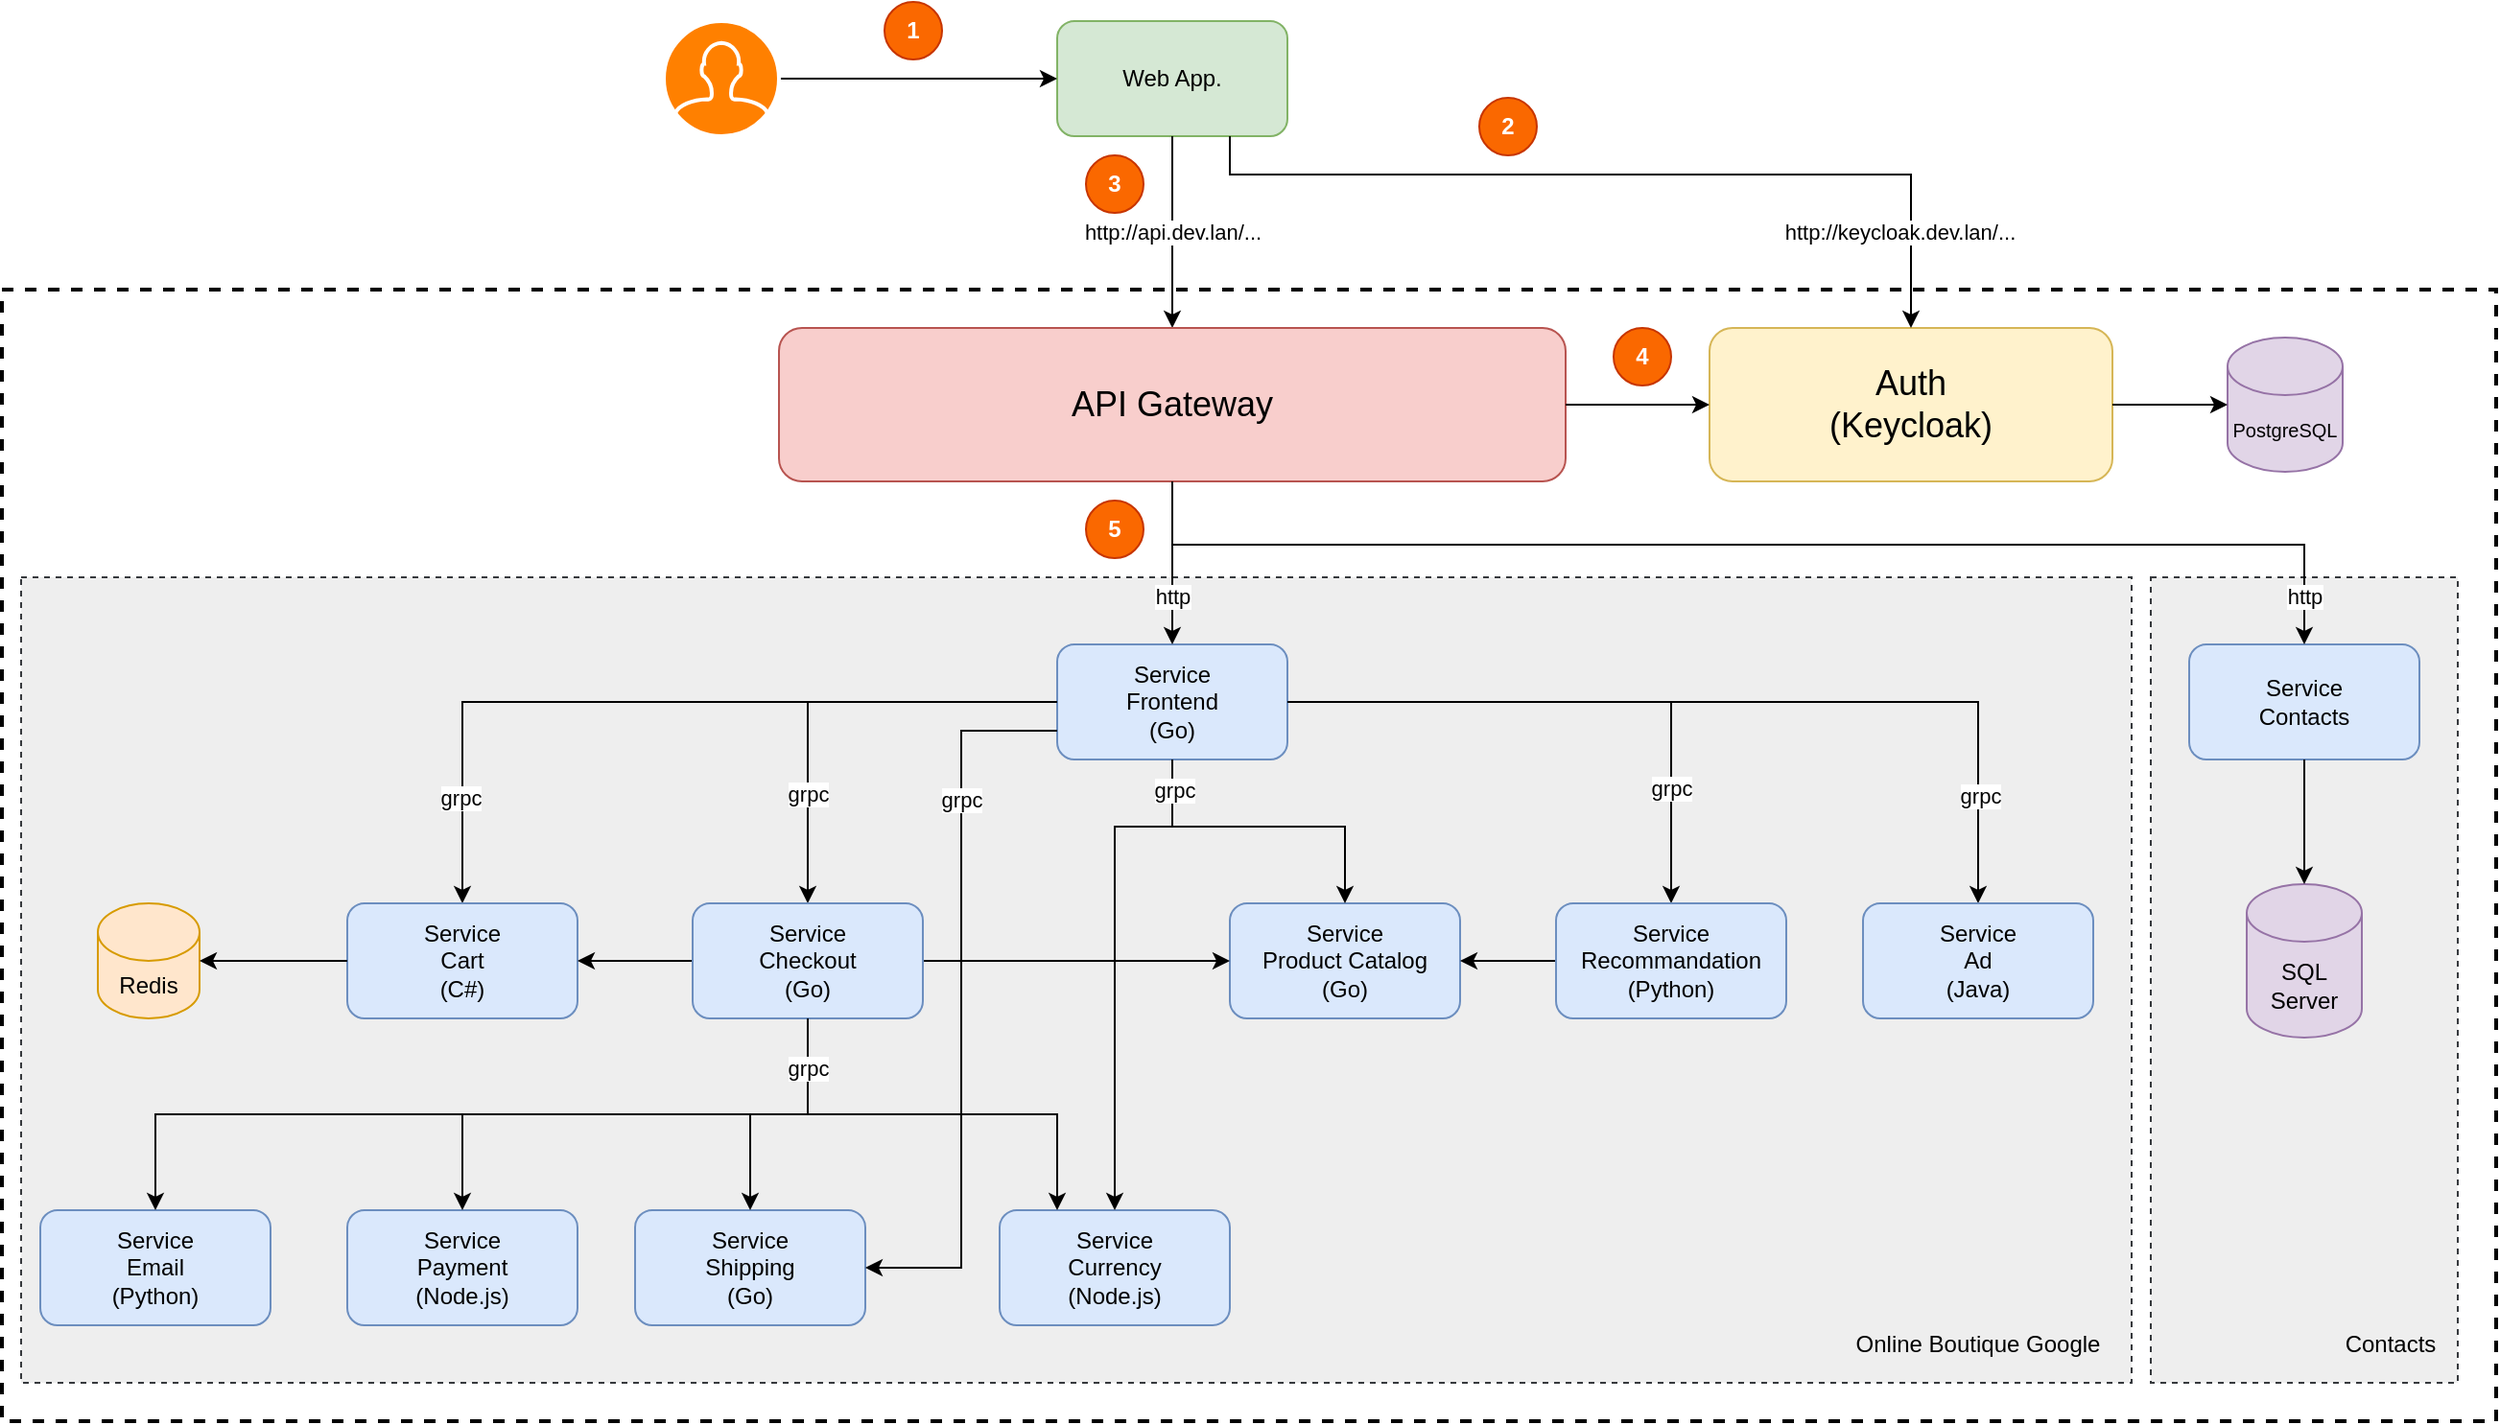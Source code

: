 <mxfile version="15.8.4" type="device" pages="2"><diagram id="ncrWYFS7H_1I_OTuiFj_" name="Architecture globale"><mxGraphModel dx="2253" dy="852" grid="1" gridSize="10" guides="1" tooltips="1" connect="1" arrows="1" fold="1" page="1" pageScale="1" pageWidth="827" pageHeight="1169" math="0" shadow="0"><root><mxCell id="0"/><mxCell id="1" parent="0"/><mxCell id="r9352gxIqqGegj9Z-Byj-1" value="&lt;font style=&quot;font-size: 18px&quot;&gt;API Gateway&lt;br&gt;(KrakenD)&lt;br&gt;&lt;/font&gt;" style="text;html=1;strokeColor=none;fillColor=none;align=center;verticalAlign=middle;whiteSpace=wrap;rounded=0;" parent="1" vertex="1"><mxGeometry x="40" y="230" width="450" height="80" as="geometry"/></mxCell><mxCell id="beOJBz7Zru_AAt3ty4Yt-54" value="" style="rounded=0;whiteSpace=wrap;html=1;dashed=1;strokeWidth=2;" parent="1" vertex="1"><mxGeometry x="-490" y="210" width="1300" height="590" as="geometry"/></mxCell><mxCell id="beOJBz7Zru_AAt3ty4Yt-60" value="" style="rounded=0;whiteSpace=wrap;html=1;strokeWidth=1;fillColor=#eeeeee;strokeColor=#36393d;dashed=1;" parent="1" vertex="1"><mxGeometry x="630" y="360" width="160" height="420" as="geometry"/></mxCell><mxCell id="beOJBz7Zru_AAt3ty4Yt-59" value="" style="rounded=0;whiteSpace=wrap;html=1;strokeWidth=1;fillColor=#eeeeee;strokeColor=#36393d;dashed=1;" parent="1" vertex="1"><mxGeometry x="-480" y="360" width="1100" height="420" as="geometry"/></mxCell><mxCell id="beOJBz7Zru_AAt3ty4Yt-1" value="Web App." style="rounded=1;whiteSpace=wrap;html=1;fillColor=#d5e8d4;strokeColor=#82b366;" parent="1" vertex="1"><mxGeometry x="60" y="70" width="120" height="60" as="geometry"/></mxCell><mxCell id="beOJBz7Zru_AAt3ty4Yt-3" value="Service&lt;br&gt;Frontend&lt;br&gt;(Go)" style="rounded=1;whiteSpace=wrap;html=1;fillColor=#dae8fc;strokeColor=#6c8ebf;" parent="1" vertex="1"><mxGeometry x="60" y="395" width="120" height="60" as="geometry"/></mxCell><mxCell id="beOJBz7Zru_AAt3ty4Yt-4" value="http://api.dev.lan/..." style="endArrow=classic;startArrow=none;html=1;exitX=0.5;exitY=1;exitDx=0;exitDy=0;startFill=0;" parent="1" source="beOJBz7Zru_AAt3ty4Yt-1" target="beOJBz7Zru_AAt3ty4Yt-2" edge="1"><mxGeometry width="50" height="50" relative="1" as="geometry"><mxPoint x="220" y="260" as="sourcePoint"/><mxPoint x="270" y="210" as="targetPoint"/></mxGeometry></mxCell><mxCell id="beOJBz7Zru_AAt3ty4Yt-8" value="Service&lt;br&gt;Contacts" style="rounded=1;whiteSpace=wrap;html=1;fillColor=#dae8fc;strokeColor=#6c8ebf;" parent="1" vertex="1"><mxGeometry x="650" y="395" width="120" height="60" as="geometry"/></mxCell><mxCell id="beOJBz7Zru_AAt3ty4Yt-18" style="edgeStyle=orthogonalEdgeStyle;rounded=0;orthogonalLoop=1;jettySize=auto;html=1;startArrow=none;startFill=0;exitX=0;exitY=0.5;exitDx=0;exitDy=0;entryX=0.5;entryY=0;entryDx=0;entryDy=0;" parent="1" source="beOJBz7Zru_AAt3ty4Yt-3" target="beOJBz7Zru_AAt3ty4Yt-14" edge="1"><mxGeometry relative="1" as="geometry"><mxPoint x="120" y="583" as="sourcePoint"/><mxPoint x="-110" y="708" as="targetPoint"/><Array as="points"><mxPoint x="-250" y="425"/></Array></mxGeometry></mxCell><mxCell id="beOJBz7Zru_AAt3ty4Yt-40" value="grpc" style="edgeLabel;html=1;align=center;verticalAlign=middle;resizable=0;points=[];" parent="beOJBz7Zru_AAt3ty4Yt-18" vertex="1" connectable="0"><mxGeometry x="0.735" y="-1" relative="1" as="geometry"><mxPoint as="offset"/></mxGeometry></mxCell><mxCell id="beOJBz7Zru_AAt3ty4Yt-20" style="edgeStyle=orthogonalEdgeStyle;rounded=0;orthogonalLoop=1;jettySize=auto;html=1;entryX=0.5;entryY=0;entryDx=0;entryDy=0;startArrow=none;startFill=0;" parent="1" source="beOJBz7Zru_AAt3ty4Yt-3" target="beOJBz7Zru_AAt3ty4Yt-19" edge="1"><mxGeometry relative="1" as="geometry"/></mxCell><mxCell id="beOJBz7Zru_AAt3ty4Yt-43" value="grpc" style="edgeLabel;html=1;align=center;verticalAlign=middle;resizable=0;points=[];" parent="beOJBz7Zru_AAt3ty4Yt-20" vertex="1" connectable="0"><mxGeometry x="0.607" relative="1" as="geometry"><mxPoint as="offset"/></mxGeometry></mxCell><mxCell id="beOJBz7Zru_AAt3ty4Yt-22" style="edgeStyle=orthogonalEdgeStyle;rounded=0;orthogonalLoop=1;jettySize=auto;html=1;startArrow=none;startFill=0;exitX=0;exitY=0.5;exitDx=0;exitDy=0;" parent="1" source="beOJBz7Zru_AAt3ty4Yt-3" target="beOJBz7Zru_AAt3ty4Yt-21" edge="1"><mxGeometry relative="1" as="geometry"><mxPoint x="50" y="420" as="sourcePoint"/></mxGeometry></mxCell><mxCell id="beOJBz7Zru_AAt3ty4Yt-39" value="grpc" style="edgeLabel;html=1;align=center;verticalAlign=middle;resizable=0;points=[];" parent="beOJBz7Zru_AAt3ty4Yt-22" vertex="1" connectable="0"><mxGeometry x="0.515" relative="1" as="geometry"><mxPoint as="offset"/></mxGeometry></mxCell><mxCell id="beOJBz7Zru_AAt3ty4Yt-24" style="edgeStyle=orthogonalEdgeStyle;rounded=0;orthogonalLoop=1;jettySize=auto;html=1;startArrow=none;startFill=0;exitX=1;exitY=0.5;exitDx=0;exitDy=0;" parent="1" source="beOJBz7Zru_AAt3ty4Yt-3" target="beOJBz7Zru_AAt3ty4Yt-23" edge="1"><mxGeometry relative="1" as="geometry"/></mxCell><mxCell id="beOJBz7Zru_AAt3ty4Yt-44" value="grpc" style="edgeLabel;html=1;align=center;verticalAlign=middle;resizable=0;points=[];" parent="beOJBz7Zru_AAt3ty4Yt-24" vertex="1" connectable="0"><mxGeometry x="0.759" y="1" relative="1" as="geometry"><mxPoint as="offset"/></mxGeometry></mxCell><mxCell id="beOJBz7Zru_AAt3ty4Yt-12" value="Service&lt;br&gt;Product Catalog&lt;br&gt;(Go)" style="rounded=1;whiteSpace=wrap;html=1;fillColor=#dae8fc;strokeColor=#6c8ebf;" parent="1" vertex="1"><mxGeometry x="150" y="530" width="120" height="60" as="geometry"/></mxCell><mxCell id="beOJBz7Zru_AAt3ty4Yt-13" style="edgeStyle=orthogonalEdgeStyle;rounded=0;orthogonalLoop=1;jettySize=auto;html=1;entryX=0.5;entryY=0;entryDx=0;entryDy=0;startArrow=none;startFill=0;" parent="1" source="beOJBz7Zru_AAt3ty4Yt-3" target="beOJBz7Zru_AAt3ty4Yt-12" edge="1"><mxGeometry relative="1" as="geometry"><Array as="points"><mxPoint x="120" y="490"/><mxPoint x="210" y="490"/></Array></mxGeometry></mxCell><mxCell id="beOJBz7Zru_AAt3ty4Yt-14" value="Service&lt;br&gt;Cart&lt;br&gt;(C#)" style="rounded=1;whiteSpace=wrap;html=1;fillColor=#dae8fc;strokeColor=#6c8ebf;" parent="1" vertex="1"><mxGeometry x="-310" y="530" width="120" height="60" as="geometry"/></mxCell><mxCell id="beOJBz7Zru_AAt3ty4Yt-16" value="Redis" style="shape=cylinder3;whiteSpace=wrap;html=1;boundedLbl=1;backgroundOutline=1;size=15;fillColor=#ffe6cc;strokeColor=#d79b00;" parent="1" vertex="1"><mxGeometry x="-440" y="530" width="53" height="60" as="geometry"/></mxCell><mxCell id="beOJBz7Zru_AAt3ty4Yt-17" style="edgeStyle=orthogonalEdgeStyle;rounded=0;orthogonalLoop=1;jettySize=auto;html=1;startArrow=none;startFill=0;entryX=1;entryY=0.5;entryDx=0;entryDy=0;entryPerimeter=0;" parent="1" source="beOJBz7Zru_AAt3ty4Yt-14" target="beOJBz7Zru_AAt3ty4Yt-16" edge="1"><mxGeometry relative="1" as="geometry"><mxPoint x="-390" y="560" as="targetPoint"/></mxGeometry></mxCell><mxCell id="beOJBz7Zru_AAt3ty4Yt-25" style="edgeStyle=orthogonalEdgeStyle;rounded=0;orthogonalLoop=1;jettySize=auto;html=1;entryX=1;entryY=0.5;entryDx=0;entryDy=0;startArrow=none;startFill=0;" parent="1" source="beOJBz7Zru_AAt3ty4Yt-19" target="beOJBz7Zru_AAt3ty4Yt-12" edge="1"><mxGeometry relative="1" as="geometry"/></mxCell><mxCell id="beOJBz7Zru_AAt3ty4Yt-19" value="Service&lt;br&gt;Recommandation&lt;br&gt;(Python)" style="rounded=1;whiteSpace=wrap;html=1;fillColor=#dae8fc;strokeColor=#6c8ebf;" parent="1" vertex="1"><mxGeometry x="320" y="530" width="120" height="60" as="geometry"/></mxCell><mxCell id="beOJBz7Zru_AAt3ty4Yt-26" style="edgeStyle=orthogonalEdgeStyle;rounded=0;orthogonalLoop=1;jettySize=auto;html=1;entryX=0;entryY=0.5;entryDx=0;entryDy=0;startArrow=none;startFill=0;" parent="1" source="beOJBz7Zru_AAt3ty4Yt-21" target="beOJBz7Zru_AAt3ty4Yt-12" edge="1"><mxGeometry relative="1" as="geometry"/></mxCell><mxCell id="beOJBz7Zru_AAt3ty4Yt-28" style="edgeStyle=orthogonalEdgeStyle;rounded=0;orthogonalLoop=1;jettySize=auto;html=1;entryX=1;entryY=0.5;entryDx=0;entryDy=0;startArrow=none;startFill=0;" parent="1" source="beOJBz7Zru_AAt3ty4Yt-21" target="beOJBz7Zru_AAt3ty4Yt-14" edge="1"><mxGeometry relative="1" as="geometry"/></mxCell><mxCell id="beOJBz7Zru_AAt3ty4Yt-21" value="Service&lt;br&gt;Checkout&lt;br&gt;(Go)" style="rounded=1;whiteSpace=wrap;html=1;fillColor=#dae8fc;strokeColor=#6c8ebf;" parent="1" vertex="1"><mxGeometry x="-130" y="530" width="120" height="60" as="geometry"/></mxCell><mxCell id="beOJBz7Zru_AAt3ty4Yt-23" value="Service&lt;br&gt;Ad&lt;br&gt;(Java)" style="rounded=1;whiteSpace=wrap;html=1;fillColor=#dae8fc;strokeColor=#6c8ebf;" parent="1" vertex="1"><mxGeometry x="480" y="530" width="120" height="60" as="geometry"/></mxCell><mxCell id="beOJBz7Zru_AAt3ty4Yt-27" value="Service&lt;br&gt;Currency&lt;br&gt;(Node.js)" style="rounded=1;whiteSpace=wrap;html=1;fillColor=#dae8fc;strokeColor=#6c8ebf;" parent="1" vertex="1"><mxGeometry x="30" y="690" width="120" height="60" as="geometry"/></mxCell><mxCell id="beOJBz7Zru_AAt3ty4Yt-38" style="edgeStyle=orthogonalEdgeStyle;rounded=0;orthogonalLoop=1;jettySize=auto;html=1;startArrow=none;startFill=0;" parent="1" source="beOJBz7Zru_AAt3ty4Yt-3" target="beOJBz7Zru_AAt3ty4Yt-27" edge="1"><mxGeometry relative="1" as="geometry"><Array as="points"><mxPoint x="120" y="490"/><mxPoint x="90" y="490"/></Array></mxGeometry></mxCell><mxCell id="beOJBz7Zru_AAt3ty4Yt-42" value="grpc" style="edgeLabel;html=1;align=center;verticalAlign=middle;resizable=0;points=[];" parent="beOJBz7Zru_AAt3ty4Yt-38" vertex="1" connectable="0"><mxGeometry x="-0.879" y="1" relative="1" as="geometry"><mxPoint as="offset"/></mxGeometry></mxCell><mxCell id="beOJBz7Zru_AAt3ty4Yt-29" style="edgeStyle=orthogonalEdgeStyle;rounded=0;orthogonalLoop=1;jettySize=auto;html=1;entryX=0.25;entryY=0;entryDx=0;entryDy=0;startArrow=none;startFill=0;" parent="1" source="beOJBz7Zru_AAt3ty4Yt-21" target="beOJBz7Zru_AAt3ty4Yt-27" edge="1"><mxGeometry relative="1" as="geometry"><Array as="points"><mxPoint x="-70" y="640"/><mxPoint x="60" y="640"/></Array></mxGeometry></mxCell><mxCell id="beOJBz7Zru_AAt3ty4Yt-31" value="Service&lt;br&gt;Shipping&lt;br&gt;(Go)" style="rounded=1;whiteSpace=wrap;html=1;fillColor=#dae8fc;strokeColor=#6c8ebf;" parent="1" vertex="1"><mxGeometry x="-160" y="690" width="120" height="60" as="geometry"/></mxCell><mxCell id="beOJBz7Zru_AAt3ty4Yt-37" style="edgeStyle=orthogonalEdgeStyle;rounded=0;orthogonalLoop=1;jettySize=auto;html=1;entryX=1;entryY=0.5;entryDx=0;entryDy=0;startArrow=none;startFill=0;" parent="1" source="beOJBz7Zru_AAt3ty4Yt-3" target="beOJBz7Zru_AAt3ty4Yt-31" edge="1"><mxGeometry relative="1" as="geometry"><Array as="points"><mxPoint x="10" y="440"/><mxPoint x="10" y="720"/></Array></mxGeometry></mxCell><mxCell id="beOJBz7Zru_AAt3ty4Yt-41" value="grpc" style="edgeLabel;html=1;align=center;verticalAlign=middle;resizable=0;points=[];" parent="beOJBz7Zru_AAt3ty4Yt-37" vertex="1" connectable="0"><mxGeometry x="-0.547" relative="1" as="geometry"><mxPoint as="offset"/></mxGeometry></mxCell><mxCell id="beOJBz7Zru_AAt3ty4Yt-34" style="edgeStyle=orthogonalEdgeStyle;rounded=0;orthogonalLoop=1;jettySize=auto;html=1;startArrow=none;startFill=0;" parent="1" source="beOJBz7Zru_AAt3ty4Yt-21" target="beOJBz7Zru_AAt3ty4Yt-31" edge="1"><mxGeometry relative="1" as="geometry"/></mxCell><mxCell id="beOJBz7Zru_AAt3ty4Yt-32" value="Service&lt;br&gt;Payment&lt;br&gt;(Node.js)" style="rounded=1;whiteSpace=wrap;html=1;fillColor=#dae8fc;strokeColor=#6c8ebf;" parent="1" vertex="1"><mxGeometry x="-310" y="690" width="120" height="60" as="geometry"/></mxCell><mxCell id="beOJBz7Zru_AAt3ty4Yt-35" style="edgeStyle=orthogonalEdgeStyle;rounded=0;orthogonalLoop=1;jettySize=auto;html=1;entryX=0.5;entryY=0;entryDx=0;entryDy=0;startArrow=none;startFill=0;" parent="1" source="beOJBz7Zru_AAt3ty4Yt-21" target="beOJBz7Zru_AAt3ty4Yt-32" edge="1"><mxGeometry relative="1" as="geometry"><Array as="points"><mxPoint x="-70" y="640"/><mxPoint x="-250" y="640"/></Array></mxGeometry></mxCell><mxCell id="beOJBz7Zru_AAt3ty4Yt-33" value="Service&lt;br&gt;Email&lt;br&gt;(Python)" style="rounded=1;whiteSpace=wrap;html=1;fillColor=#dae8fc;strokeColor=#6c8ebf;" parent="1" vertex="1"><mxGeometry x="-470" y="690" width="120" height="60" as="geometry"/></mxCell><mxCell id="beOJBz7Zru_AAt3ty4Yt-36" style="edgeStyle=orthogonalEdgeStyle;rounded=0;orthogonalLoop=1;jettySize=auto;html=1;startArrow=none;startFill=0;" parent="1" source="beOJBz7Zru_AAt3ty4Yt-21" target="beOJBz7Zru_AAt3ty4Yt-33" edge="1"><mxGeometry relative="1" as="geometry"><Array as="points"><mxPoint x="-70" y="640"/><mxPoint x="-410" y="640"/></Array></mxGeometry></mxCell><mxCell id="beOJBz7Zru_AAt3ty4Yt-45" value="grpc" style="edgeLabel;html=1;align=center;verticalAlign=middle;resizable=0;points=[];" parent="beOJBz7Zru_AAt3ty4Yt-36" vertex="1" connectable="0"><mxGeometry x="-0.882" relative="1" as="geometry"><mxPoint as="offset"/></mxGeometry></mxCell><mxCell id="beOJBz7Zru_AAt3ty4Yt-46" value="SQL Server" style="shape=cylinder3;whiteSpace=wrap;html=1;boundedLbl=1;backgroundOutline=1;size=15;fillColor=#e1d5e7;strokeColor=#9673a6;" parent="1" vertex="1"><mxGeometry x="680" y="520" width="60" height="80" as="geometry"/></mxCell><mxCell id="beOJBz7Zru_AAt3ty4Yt-47" style="edgeStyle=orthogonalEdgeStyle;rounded=0;orthogonalLoop=1;jettySize=auto;html=1;startArrow=none;startFill=0;" parent="1" source="beOJBz7Zru_AAt3ty4Yt-8" target="beOJBz7Zru_AAt3ty4Yt-46" edge="1"><mxGeometry relative="1" as="geometry"/></mxCell><mxCell id="beOJBz7Zru_AAt3ty4Yt-58" value="" style="shape=image;verticalLabelPosition=bottom;labelBackgroundColor=#ffffff;verticalAlign=top;aspect=fixed;imageAspect=0;image=https://cdn.freelogovectors.net/wp-content/uploads/2018/11/kubernetes-logo.png;" parent="1" vertex="1"><mxGeometry x="-480" y="220" width="258.15" height="70" as="geometry"/></mxCell><mxCell id="beOJBz7Zru_AAt3ty4Yt-61" value="Online Boutique Google" style="text;html=1;strokeColor=none;fillColor=none;align=center;verticalAlign=middle;whiteSpace=wrap;rounded=0;dashed=1;" parent="1" vertex="1"><mxGeometry x="470" y="750" width="140" height="20" as="geometry"/></mxCell><mxCell id="beOJBz7Zru_AAt3ty4Yt-62" value="Contacts" style="text;html=1;strokeColor=none;fillColor=none;align=center;verticalAlign=middle;whiteSpace=wrap;rounded=0;dashed=1;" parent="1" vertex="1"><mxGeometry x="720" y="750" width="70" height="20" as="geometry"/></mxCell><mxCell id="2qHLphwVKg-cbxP_bZPg-2" value="" style="group" parent="1" vertex="1" connectable="0"><mxGeometry x="-85" y="230" width="410" height="80" as="geometry"/></mxCell><mxCell id="beOJBz7Zru_AAt3ty4Yt-2" value="&lt;span style=&quot;font-size: 18px&quot;&gt;API Gateway&lt;/span&gt;&lt;br style=&quot;font-size: 18px&quot;&gt;" style="rounded=1;whiteSpace=wrap;html=1;fillColor=#f8cecc;strokeColor=#b85450;" parent="2qHLphwVKg-cbxP_bZPg-2" vertex="1"><mxGeometry width="410" height="80" as="geometry"/></mxCell><mxCell id="HlkXSlyeyyx_UeYWChHq-25" value="" style="shape=image;verticalLabelPosition=bottom;labelBackgroundColor=#ffffff;verticalAlign=top;aspect=fixed;imageAspect=0;image=https://bigmongolian.com/wp-content/uploads/2020/10/376475c4b1b2837da3e9a470184e996f.png;" vertex="1" parent="2qHLphwVKg-cbxP_bZPg-2"><mxGeometry x="269.56" y="43" width="140.44" height="37" as="geometry"/></mxCell><mxCell id="beOJBz7Zru_AAt3ty4Yt-51" style="edgeStyle=orthogonalEdgeStyle;rounded=0;orthogonalLoop=1;jettySize=auto;html=1;startArrow=none;startFill=0;exitX=0.5;exitY=1;exitDx=0;exitDy=0;" parent="1" source="beOJBz7Zru_AAt3ty4Yt-2" target="beOJBz7Zru_AAt3ty4Yt-8" edge="1"><mxGeometry relative="1" as="geometry"><Array as="points"><mxPoint x="120" y="343"/><mxPoint x="710" y="343"/></Array></mxGeometry></mxCell><mxCell id="beOJBz7Zru_AAt3ty4Yt-53" value="http" style="edgeLabel;html=1;align=center;verticalAlign=middle;resizable=0;points=[];" parent="beOJBz7Zru_AAt3ty4Yt-51" vertex="1" connectable="0"><mxGeometry x="0.625" y="-1" relative="1" as="geometry"><mxPoint x="74" y="26" as="offset"/></mxGeometry></mxCell><mxCell id="HlkXSlyeyyx_UeYWChHq-4" value="" style="group" vertex="1" connectable="0" parent="1"><mxGeometry x="400" y="230" width="210" height="80" as="geometry"/></mxCell><mxCell id="HlkXSlyeyyx_UeYWChHq-5" value="&lt;span style=&quot;font-size: 18px&quot;&gt;Auth&lt;br&gt;(Keycloak)&lt;br&gt;&lt;/span&gt;" style="rounded=1;whiteSpace=wrap;html=1;fillColor=#fff2cc;strokeColor=#d6b656;" vertex="1" parent="HlkXSlyeyyx_UeYWChHq-4"><mxGeometry width="210" height="80" as="geometry"/></mxCell><mxCell id="HlkXSlyeyyx_UeYWChHq-21" value="" style="shape=image;verticalLabelPosition=bottom;labelBackgroundColor=#ffffff;verticalAlign=top;aspect=fixed;imageAspect=0;image=https://dyltqmyl993wv.cloudfront.net/assets/stacks/keycloak/img/keycloak-stack-220x234.png;" vertex="1" parent="HlkXSlyeyyx_UeYWChHq-4"><mxGeometry x="161.99" y="27" width="47.01" height="50" as="geometry"/></mxCell><mxCell id="HlkXSlyeyyx_UeYWChHq-6" value="http" style="edgeStyle=orthogonalEdgeStyle;rounded=0;orthogonalLoop=1;jettySize=auto;html=1;entryX=0.5;entryY=0;entryDx=0;entryDy=0;" edge="1" parent="1" source="beOJBz7Zru_AAt3ty4Yt-2" target="beOJBz7Zru_AAt3ty4Yt-3"><mxGeometry x="0.412" relative="1" as="geometry"><mxPoint as="offset"/></mxGeometry></mxCell><mxCell id="HlkXSlyeyyx_UeYWChHq-7" style="edgeStyle=orthogonalEdgeStyle;rounded=0;orthogonalLoop=1;jettySize=auto;html=1;entryX=0.5;entryY=0;entryDx=0;entryDy=0;exitX=0.75;exitY=1;exitDx=0;exitDy=0;" edge="1" parent="1" source="beOJBz7Zru_AAt3ty4Yt-1" target="HlkXSlyeyyx_UeYWChHq-5"><mxGeometry relative="1" as="geometry"><Array as="points"><mxPoint x="150" y="150"/><mxPoint x="505" y="150"/></Array></mxGeometry></mxCell><mxCell id="HlkXSlyeyyx_UeYWChHq-9" value="http://keycloak.dev.lan/..." style="edgeLabel;html=1;align=center;verticalAlign=middle;resizable=0;points=[];" vertex="1" connectable="0" parent="HlkXSlyeyyx_UeYWChHq-7"><mxGeometry x="-0.349" y="1" relative="1" as="geometry"><mxPoint x="221" y="31" as="offset"/></mxGeometry></mxCell><mxCell id="HlkXSlyeyyx_UeYWChHq-8" style="edgeStyle=orthogonalEdgeStyle;rounded=0;orthogonalLoop=1;jettySize=auto;html=1;exitX=1;exitY=0.5;exitDx=0;exitDy=0;" edge="1" parent="1" source="beOJBz7Zru_AAt3ty4Yt-2" target="HlkXSlyeyyx_UeYWChHq-5"><mxGeometry relative="1" as="geometry"/></mxCell><mxCell id="HlkXSlyeyyx_UeYWChHq-12" style="edgeStyle=orthogonalEdgeStyle;rounded=0;orthogonalLoop=1;jettySize=auto;html=1;entryX=0;entryY=0.5;entryDx=0;entryDy=0;" edge="1" parent="1" source="HlkXSlyeyyx_UeYWChHq-11" target="beOJBz7Zru_AAt3ty4Yt-1"><mxGeometry relative="1" as="geometry"/></mxCell><mxCell id="HlkXSlyeyyx_UeYWChHq-11" value="" style="html=1;verticalLabelPosition=bottom;align=center;labelBackgroundColor=#ffffff;verticalAlign=top;strokeWidth=2;strokeColor=#FFFFFF;shadow=0;dashed=0;shape=mxgraph.ios7.icons.user;fillColor=#FF8000;" vertex="1" parent="1"><mxGeometry x="-145" y="70" width="60" height="60" as="geometry"/></mxCell><mxCell id="HlkXSlyeyyx_UeYWChHq-14" value="1" style="ellipse;whiteSpace=wrap;html=1;aspect=fixed;fillColor=#fa6800;strokeColor=#C73500;fontColor=#FFFFFF;fontStyle=1" vertex="1" parent="1"><mxGeometry x="-30" y="60" width="30" height="30" as="geometry"/></mxCell><mxCell id="HlkXSlyeyyx_UeYWChHq-15" value="2" style="ellipse;whiteSpace=wrap;html=1;aspect=fixed;fillColor=#fa6800;strokeColor=#C73500;fontColor=#FFFFFF;fontStyle=1" vertex="1" parent="1"><mxGeometry x="280" y="110" width="30" height="30" as="geometry"/></mxCell><mxCell id="HlkXSlyeyyx_UeYWChHq-16" value="3" style="ellipse;whiteSpace=wrap;html=1;aspect=fixed;fillColor=#fa6800;strokeColor=#C73500;fontColor=#FFFFFF;fontStyle=1" vertex="1" parent="1"><mxGeometry x="75" y="140" width="30" height="30" as="geometry"/></mxCell><mxCell id="HlkXSlyeyyx_UeYWChHq-17" value="4" style="ellipse;whiteSpace=wrap;html=1;aspect=fixed;fillColor=#fa6800;strokeColor=#C73500;fontColor=#FFFFFF;fontStyle=1" vertex="1" parent="1"><mxGeometry x="350" y="230" width="30" height="30" as="geometry"/></mxCell><mxCell id="HlkXSlyeyyx_UeYWChHq-18" value="5" style="ellipse;whiteSpace=wrap;html=1;aspect=fixed;fillColor=#fa6800;strokeColor=#C73500;fontColor=#FFFFFF;fontStyle=1" vertex="1" parent="1"><mxGeometry x="75" y="320" width="30" height="30" as="geometry"/></mxCell><mxCell id="HlkXSlyeyyx_UeYWChHq-19" value="PostgreSQL" style="shape=cylinder3;whiteSpace=wrap;html=1;boundedLbl=1;backgroundOutline=1;size=15;fillColor=#e1d5e7;strokeColor=#9673a6;fontSize=10;" vertex="1" parent="1"><mxGeometry x="670" y="235" width="60" height="70" as="geometry"/></mxCell><mxCell id="HlkXSlyeyyx_UeYWChHq-20" style="edgeStyle=orthogonalEdgeStyle;rounded=0;orthogonalLoop=1;jettySize=auto;html=1;entryX=0;entryY=0.5;entryDx=0;entryDy=0;entryPerimeter=0;fontColor=#FFFFFF;" edge="1" parent="1" source="HlkXSlyeyyx_UeYWChHq-5" target="HlkXSlyeyyx_UeYWChHq-19"><mxGeometry relative="1" as="geometry"/></mxCell></root></mxGraphModel></diagram><diagram id="H3OR-OVs-_EuMbqLtlEM" name="Authorization code flow in OIDC"><mxGraphModel dx="1426" dy="852" grid="1" gridSize="10" guides="1" tooltips="1" connect="1" arrows="1" fold="1" page="1" pageScale="1" pageWidth="827" pageHeight="1169" background="#F1FAEE" math="0" shadow="0"><root><mxCell id="0bzjsN4MdNQbK42Xp9JK-0"/><mxCell id="0bzjsN4MdNQbK42Xp9JK-1" parent="0bzjsN4MdNQbK42Xp9JK-0"/><mxCell id="LVpUsNvOQmkTm-tIvnk3-2" value="Login" style="edgeStyle=orthogonalEdgeStyle;curved=0;rounded=1;sketch=0;orthogonalLoop=1;jettySize=auto;html=1;fontColor=#1D3557;strokeColor=#457B9D;fillColor=#A8DADC;" edge="1" parent="0bzjsN4MdNQbK42Xp9JK-1" source="0bzjsN4MdNQbK42Xp9JK-14" target="0bzjsN4MdNQbK42Xp9JK-16"><mxGeometry x="0.006" y="10" relative="1" as="geometry"><Array as="points"><mxPoint x="200" y="320"/><mxPoint x="200" y="320"/></Array><mxPoint as="offset"/></mxGeometry></mxCell><mxCell id="LVpUsNvOQmkTm-tIvnk3-6" value="Submit login page" style="edgeStyle=orthogonalEdgeStyle;curved=0;rounded=1;sketch=0;orthogonalLoop=1;jettySize=auto;html=1;fontColor=#1D3557;strokeColor=#457B9D;fillColor=#A8DADC;" edge="1" parent="0bzjsN4MdNQbK42Xp9JK-1" source="0bzjsN4MdNQbK42Xp9JK-14" target="LVpUsNvOQmkTm-tIvnk3-0"><mxGeometry x="0.462" y="10" relative="1" as="geometry"><Array as="points"><mxPoint x="320" y="440"/><mxPoint x="320" y="440"/></Array><mxPoint as="offset"/></mxGeometry></mxCell><mxCell id="LVpUsNvOQmkTm-tIvnk3-15" value="Get product" style="edgeStyle=orthogonalEdgeStyle;curved=0;rounded=1;sketch=0;orthogonalLoop=1;jettySize=auto;html=1;fontSize=11;fontColor=#1D3557;strokeColor=#457B9D;strokeWidth=1;fillColor=#A8DADC;" edge="1" parent="0bzjsN4MdNQbK42Xp9JK-1" source="0bzjsN4MdNQbK42Xp9JK-16" target="LVpUsNvOQmkTm-tIvnk3-1"><mxGeometry x="0.462" y="10" relative="1" as="geometry"><Array as="points"><mxPoint x="500" y="680"/><mxPoint x="500" y="680"/></Array><mxPoint as="offset"/></mxGeometry></mxCell><mxCell id="LVpUsNvOQmkTm-tIvnk3-26" value="Research a product" style="edgeStyle=orthogonalEdgeStyle;curved=0;rounded=1;sketch=0;orthogonalLoop=1;jettySize=auto;html=1;fontSize=11;fontColor=#1D3557;strokeColor=#457B9D;strokeWidth=1;fillColor=#A8DADC;" edge="1" parent="0bzjsN4MdNQbK42Xp9JK-1" source="0bzjsN4MdNQbK42Xp9JK-14" target="0bzjsN4MdNQbK42Xp9JK-16"><mxGeometry x="0.006" y="10" relative="1" as="geometry"><Array as="points"><mxPoint x="220" y="640"/><mxPoint x="220" y="640"/></Array><mxPoint as="offset"/></mxGeometry></mxCell><mxCell id="0bzjsN4MdNQbK42Xp9JK-14" value="User" style="shape=umlLifeline;perimeter=lifelinePerimeter;whiteSpace=wrap;html=1;container=1;collapsible=0;recursiveResize=0;outlineConnect=0;rounded=0;sketch=0;fontColor=#1D3557;strokeColor=#457B9D;fillColor=#A8DADC;" vertex="1" parent="0bzjsN4MdNQbK42Xp9JK-1"><mxGeometry x="80" y="240" width="100" height="720" as="geometry"/></mxCell><mxCell id="LVpUsNvOQmkTm-tIvnk3-3" style="edgeStyle=orthogonalEdgeStyle;curved=0;rounded=1;sketch=0;orthogonalLoop=1;jettySize=auto;html=1;fontColor=#1D3557;strokeColor=#457B9D;fillColor=#A8DADC;" edge="1" parent="0bzjsN4MdNQbK42Xp9JK-1" source="0bzjsN4MdNQbK42Xp9JK-16" target="LVpUsNvOQmkTm-tIvnk3-0"><mxGeometry relative="1" as="geometry"><Array as="points"><mxPoint x="420" y="360"/><mxPoint x="420" y="360"/></Array></mxGeometry></mxCell><mxCell id="LVpUsNvOQmkTm-tIvnk3-5" value="Redirect to Keycloak" style="edgeLabel;html=1;align=center;verticalAlign=middle;resizable=0;points=[];fontColor=#1D3557;" vertex="1" connectable="0" parent="LVpUsNvOQmkTm-tIvnk3-3"><mxGeometry x="-0.047" y="2" relative="1" as="geometry"><mxPoint x="1" y="-8" as="offset"/></mxGeometry></mxCell><mxCell id="LVpUsNvOQmkTm-tIvnk3-9" value="Authenticated" style="edgeStyle=orthogonalEdgeStyle;curved=0;rounded=1;sketch=0;orthogonalLoop=1;jettySize=auto;html=1;fontColor=#1D3557;strokeColor=#457B9D;fillColor=#A8DADC;" edge="1" parent="0bzjsN4MdNQbK42Xp9JK-1" source="0bzjsN4MdNQbK42Xp9JK-16" target="0bzjsN4MdNQbK42Xp9JK-14"><mxGeometry x="-0.006" y="-10" relative="1" as="geometry"><Array as="points"><mxPoint x="210" y="560"/><mxPoint x="210" y="560"/></Array><mxPoint as="offset"/></mxGeometry></mxCell><mxCell id="LVpUsNvOQmkTm-tIvnk3-28" value="Show product details" style="edgeStyle=orthogonalEdgeStyle;curved=0;rounded=1;sketch=0;orthogonalLoop=1;jettySize=auto;html=1;fontSize=11;fontColor=#1D3557;strokeColor=#457B9D;strokeWidth=1;fillColor=#A8DADC;" edge="1" parent="0bzjsN4MdNQbK42Xp9JK-1" source="0bzjsN4MdNQbK42Xp9JK-16"><mxGeometry x="-0.003" y="-10" relative="1" as="geometry"><mxPoint x="130" y="920" as="targetPoint"/><Array as="points"><mxPoint x="130" y="920"/></Array><mxPoint as="offset"/></mxGeometry></mxCell><mxCell id="0bzjsN4MdNQbK42Xp9JK-16" value="Frontend &lt;br&gt;Web App." style="shape=umlLifeline;perimeter=lifelinePerimeter;whiteSpace=wrap;html=1;container=1;collapsible=0;recursiveResize=0;outlineConnect=0;rounded=0;sketch=0;fontColor=#1D3557;strokeColor=#457B9D;fillColor=#A8DADC;" vertex="1" parent="0bzjsN4MdNQbK42Xp9JK-1"><mxGeometry x="260" y="240" width="100" height="720" as="geometry"/></mxCell><mxCell id="LVpUsNvOQmkTm-tIvnk3-4" value="Open login page" style="edgeStyle=orthogonalEdgeStyle;curved=0;rounded=1;sketch=0;orthogonalLoop=1;jettySize=auto;html=1;fontColor=#1D3557;strokeColor=#457B9D;fillColor=#A8DADC;" edge="1" parent="0bzjsN4MdNQbK42Xp9JK-1" source="LVpUsNvOQmkTm-tIvnk3-0" target="0bzjsN4MdNQbK42Xp9JK-14"><mxGeometry x="0.511" y="-10" relative="1" as="geometry"><Array as="points"><mxPoint x="320" y="400"/><mxPoint x="320" y="400"/></Array><mxPoint as="offset"/></mxGeometry></mxCell><mxCell id="LVpUsNvOQmkTm-tIvnk3-7" value="Authorization code" style="edgeStyle=orthogonalEdgeStyle;curved=0;rounded=1;sketch=0;orthogonalLoop=1;jettySize=auto;html=1;fontColor=#1D3557;strokeColor=#457B9D;fillColor=#A8DADC;" edge="1" parent="0bzjsN4MdNQbK42Xp9JK-1" source="LVpUsNvOQmkTm-tIvnk3-0" target="0bzjsN4MdNQbK42Xp9JK-16"><mxGeometry x="0.047" y="-10" relative="1" as="geometry"><Array as="points"><mxPoint x="410" y="480"/><mxPoint x="410" y="480"/></Array><mxPoint x="1" as="offset"/></mxGeometry></mxCell><mxCell id="LVpUsNvOQmkTm-tIvnk3-8" value="Retrieve tokens" style="edgeStyle=orthogonalEdgeStyle;curved=0;rounded=1;sketch=0;orthogonalLoop=1;jettySize=auto;html=1;fontColor=#1D3557;strokeColor=#457B9D;fillColor=#A8DADC;" edge="1" parent="0bzjsN4MdNQbK42Xp9JK-1" source="LVpUsNvOQmkTm-tIvnk3-0" target="0bzjsN4MdNQbK42Xp9JK-16"><mxGeometry x="0.047" y="-10" relative="1" as="geometry"><Array as="points"><mxPoint x="390" y="520"/><mxPoint x="390" y="520"/></Array><mxPoint x="1" as="offset"/></mxGeometry></mxCell><mxCell id="LVpUsNvOQmkTm-tIvnk3-17" style="edgeStyle=orthogonalEdgeStyle;curved=0;rounded=1;sketch=0;orthogonalLoop=1;jettySize=auto;html=1;fontSize=11;fontColor=#1D3557;strokeColor=#457B9D;strokeWidth=1;fillColor=#A8DADC;" edge="1" parent="0bzjsN4MdNQbK42Xp9JK-1" source="LVpUsNvOQmkTm-tIvnk3-0" target="LVpUsNvOQmkTm-tIvnk3-1"><mxGeometry relative="1" as="geometry"><Array as="points"><mxPoint x="590" y="760"/><mxPoint x="590" y="760"/></Array></mxGeometry></mxCell><mxCell id="LVpUsNvOQmkTm-tIvnk3-27" value="Token validated" style="edgeLabel;html=1;align=center;verticalAlign=middle;resizable=0;points=[];fontSize=11;fontColor=#1D3557;" vertex="1" connectable="0" parent="LVpUsNvOQmkTm-tIvnk3-17"><mxGeometry x="-0.028" y="-1" relative="1" as="geometry"><mxPoint x="4" y="-13" as="offset"/></mxGeometry></mxCell><mxCell id="LVpUsNvOQmkTm-tIvnk3-0" value="ID Provider&lt;br&gt;(Keycloak)" style="shape=umlLifeline;perimeter=lifelinePerimeter;whiteSpace=wrap;html=1;container=1;collapsible=0;recursiveResize=0;outlineConnect=0;rounded=0;sketch=0;fontColor=#1D3557;strokeColor=#457B9D;fillColor=#A8DADC;" vertex="1" parent="0bzjsN4MdNQbK42Xp9JK-1"><mxGeometry x="450" y="240" width="100" height="720" as="geometry"/></mxCell><mxCell id="LVpUsNvOQmkTm-tIvnk3-16" value="Validate token" style="edgeStyle=orthogonalEdgeStyle;curved=0;rounded=1;sketch=0;orthogonalLoop=1;jettySize=auto;html=1;fontSize=11;fontColor=#1D3557;strokeColor=#457B9D;strokeWidth=1;fillColor=#A8DADC;" edge="1" parent="0bzjsN4MdNQbK42Xp9JK-1" source="LVpUsNvOQmkTm-tIvnk3-1" target="LVpUsNvOQmkTm-tIvnk3-0"><mxGeometry x="-0.006" y="-10" relative="1" as="geometry"><Array as="points"><mxPoint x="590" y="720"/><mxPoint x="590" y="720"/></Array><mxPoint as="offset"/></mxGeometry></mxCell><mxCell id="LVpUsNvOQmkTm-tIvnk3-18" style="edgeStyle=orthogonalEdgeStyle;curved=0;rounded=1;sketch=0;orthogonalLoop=1;jettySize=auto;html=1;fontSize=11;fontColor=#1D3557;strokeColor=#457B9D;strokeWidth=1;fillColor=#A8DADC;" edge="1" parent="0bzjsN4MdNQbK42Xp9JK-1" source="LVpUsNvOQmkTm-tIvnk3-1" target="LVpUsNvOQmkTm-tIvnk3-13"><mxGeometry relative="1" as="geometry"><Array as="points"><mxPoint x="780" y="800"/><mxPoint x="780" y="800"/></Array></mxGeometry></mxCell><mxCell id="LVpUsNvOQmkTm-tIvnk3-25" value="Get product" style="edgeLabel;html=1;align=center;verticalAlign=middle;resizable=0;points=[];fontSize=11;fontColor=#1D3557;" vertex="1" connectable="0" parent="LVpUsNvOQmkTm-tIvnk3-18"><mxGeometry x="0.026" relative="1" as="geometry"><mxPoint x="1" y="-10" as="offset"/></mxGeometry></mxCell><mxCell id="LVpUsNvOQmkTm-tIvnk3-20" value="Retrieve product datas" style="edgeStyle=orthogonalEdgeStyle;curved=0;rounded=1;sketch=0;orthogonalLoop=1;jettySize=auto;html=1;fontSize=11;fontColor=#1D3557;strokeColor=#457B9D;strokeWidth=1;fillColor=#A8DADC;" edge="1" parent="0bzjsN4MdNQbK42Xp9JK-1" source="LVpUsNvOQmkTm-tIvnk3-1" target="0bzjsN4MdNQbK42Xp9JK-16"><mxGeometry x="0.513" y="-10" relative="1" as="geometry"><mxPoint x="310" y="840" as="targetPoint"/><Array as="points"><mxPoint x="500" y="880"/><mxPoint x="500" y="880"/></Array><mxPoint x="1" as="offset"/></mxGeometry></mxCell><mxCell id="LVpUsNvOQmkTm-tIvnk3-1" value="API Gateway&lt;br&gt;(KrakenD)" style="shape=umlLifeline;perimeter=lifelinePerimeter;whiteSpace=wrap;html=1;container=1;collapsible=0;recursiveResize=0;outlineConnect=0;rounded=0;sketch=0;fontColor=#1D3557;strokeColor=#457B9D;fillColor=#A8DADC;" vertex="1" parent="0bzjsN4MdNQbK42Xp9JK-1"><mxGeometry x="630" y="240" width="100" height="720" as="geometry"/></mxCell><mxCell id="LVpUsNvOQmkTm-tIvnk3-10" value="" style="endArrow=none;dashed=1;html=1;rounded=1;sketch=0;fontColor=#1D3557;strokeColor=#457B9D;fillColor=#A8DADC;curved=0;strokeWidth=3;" edge="1" parent="0bzjsN4MdNQbK42Xp9JK-1"><mxGeometry width="50" height="50" relative="1" as="geometry"><mxPoint x="40" y="600" as="sourcePoint"/><mxPoint x="960" y="600" as="targetPoint"/></mxGeometry></mxCell><mxCell id="LVpUsNvOQmkTm-tIvnk3-19" value="Return product datas" style="edgeStyle=orthogonalEdgeStyle;curved=0;rounded=1;sketch=0;orthogonalLoop=1;jettySize=auto;html=1;fontSize=11;fontColor=#1D3557;strokeColor=#457B9D;strokeWidth=1;fillColor=#A8DADC;" edge="1" parent="0bzjsN4MdNQbK42Xp9JK-1" source="LVpUsNvOQmkTm-tIvnk3-13" target="LVpUsNvOQmkTm-tIvnk3-1"><mxGeometry x="-0.058" y="-10" relative="1" as="geometry"><Array as="points"><mxPoint x="760" y="840"/><mxPoint x="760" y="840"/></Array><mxPoint as="offset"/></mxGeometry></mxCell><mxCell id="LVpUsNvOQmkTm-tIvnk3-13" value="Backend&lt;br&gt;Service" style="shape=umlLifeline;perimeter=lifelinePerimeter;whiteSpace=wrap;html=1;container=1;collapsible=0;recursiveResize=0;outlineConnect=0;rounded=0;sketch=0;fontColor=#1D3557;strokeColor=#457B9D;fillColor=#A8DADC;" vertex="1" parent="0bzjsN4MdNQbK42Xp9JK-1"><mxGeometry x="820" y="240" width="100" height="720" as="geometry"/></mxCell><mxCell id="LVpUsNvOQmkTm-tIvnk3-21" value="" style="group" vertex="1" connectable="0" parent="0bzjsN4MdNQbK42Xp9JK-1"><mxGeometry x="44.0" y="310" width="35.0" height="260" as="geometry"/></mxCell><mxCell id="LVpUsNvOQmkTm-tIvnk3-11" value="" style="endArrow=classic;startArrow=classic;html=1;rounded=1;sketch=0;fontColor=#1D3557;strokeColor=#457B9D;strokeWidth=3;fillColor=#A8DADC;curved=0;dashed=1;" edge="1" parent="LVpUsNvOQmkTm-tIvnk3-21"><mxGeometry width="50" height="50" relative="1" as="geometry"><mxPoint x="35.0" y="260" as="sourcePoint"/><mxPoint x="35.0" as="targetPoint"/></mxGeometry></mxCell><mxCell id="LVpUsNvOQmkTm-tIvnk3-12" value="Authentication" style="text;html=1;strokeColor=none;fillColor=none;align=center;verticalAlign=middle;whiteSpace=wrap;rounded=0;dashed=1;sketch=0;fontColor=#1D3557;rotation=-90;fontSize=18;" vertex="1" parent="LVpUsNvOQmkTm-tIvnk3-21"><mxGeometry x="-110" y="115" width="250" height="30" as="geometry"/></mxCell><mxCell id="LVpUsNvOQmkTm-tIvnk3-23" value="" style="endArrow=classic;startArrow=classic;html=1;rounded=1;sketch=0;fontColor=#1D3557;strokeColor=#457B9D;strokeWidth=3;fillColor=#A8DADC;curved=0;dashed=1;" edge="1" parent="0bzjsN4MdNQbK42Xp9JK-1"><mxGeometry width="50" height="50" relative="1" as="geometry"><mxPoint x="80" y="880" as="sourcePoint"/><mxPoint x="80" y="620" as="targetPoint"/></mxGeometry></mxCell><mxCell id="LVpUsNvOQmkTm-tIvnk3-24" value="Authorization" style="text;html=1;strokeColor=none;fillColor=none;align=center;verticalAlign=middle;whiteSpace=wrap;rounded=0;dashed=1;sketch=0;fontColor=#1D3557;rotation=-90;fontSize=18;" vertex="1" parent="0bzjsN4MdNQbK42Xp9JK-1"><mxGeometry x="-67.5" y="737.5" width="255" height="30" as="geometry"/></mxCell></root></mxGraphModel></diagram></mxfile>